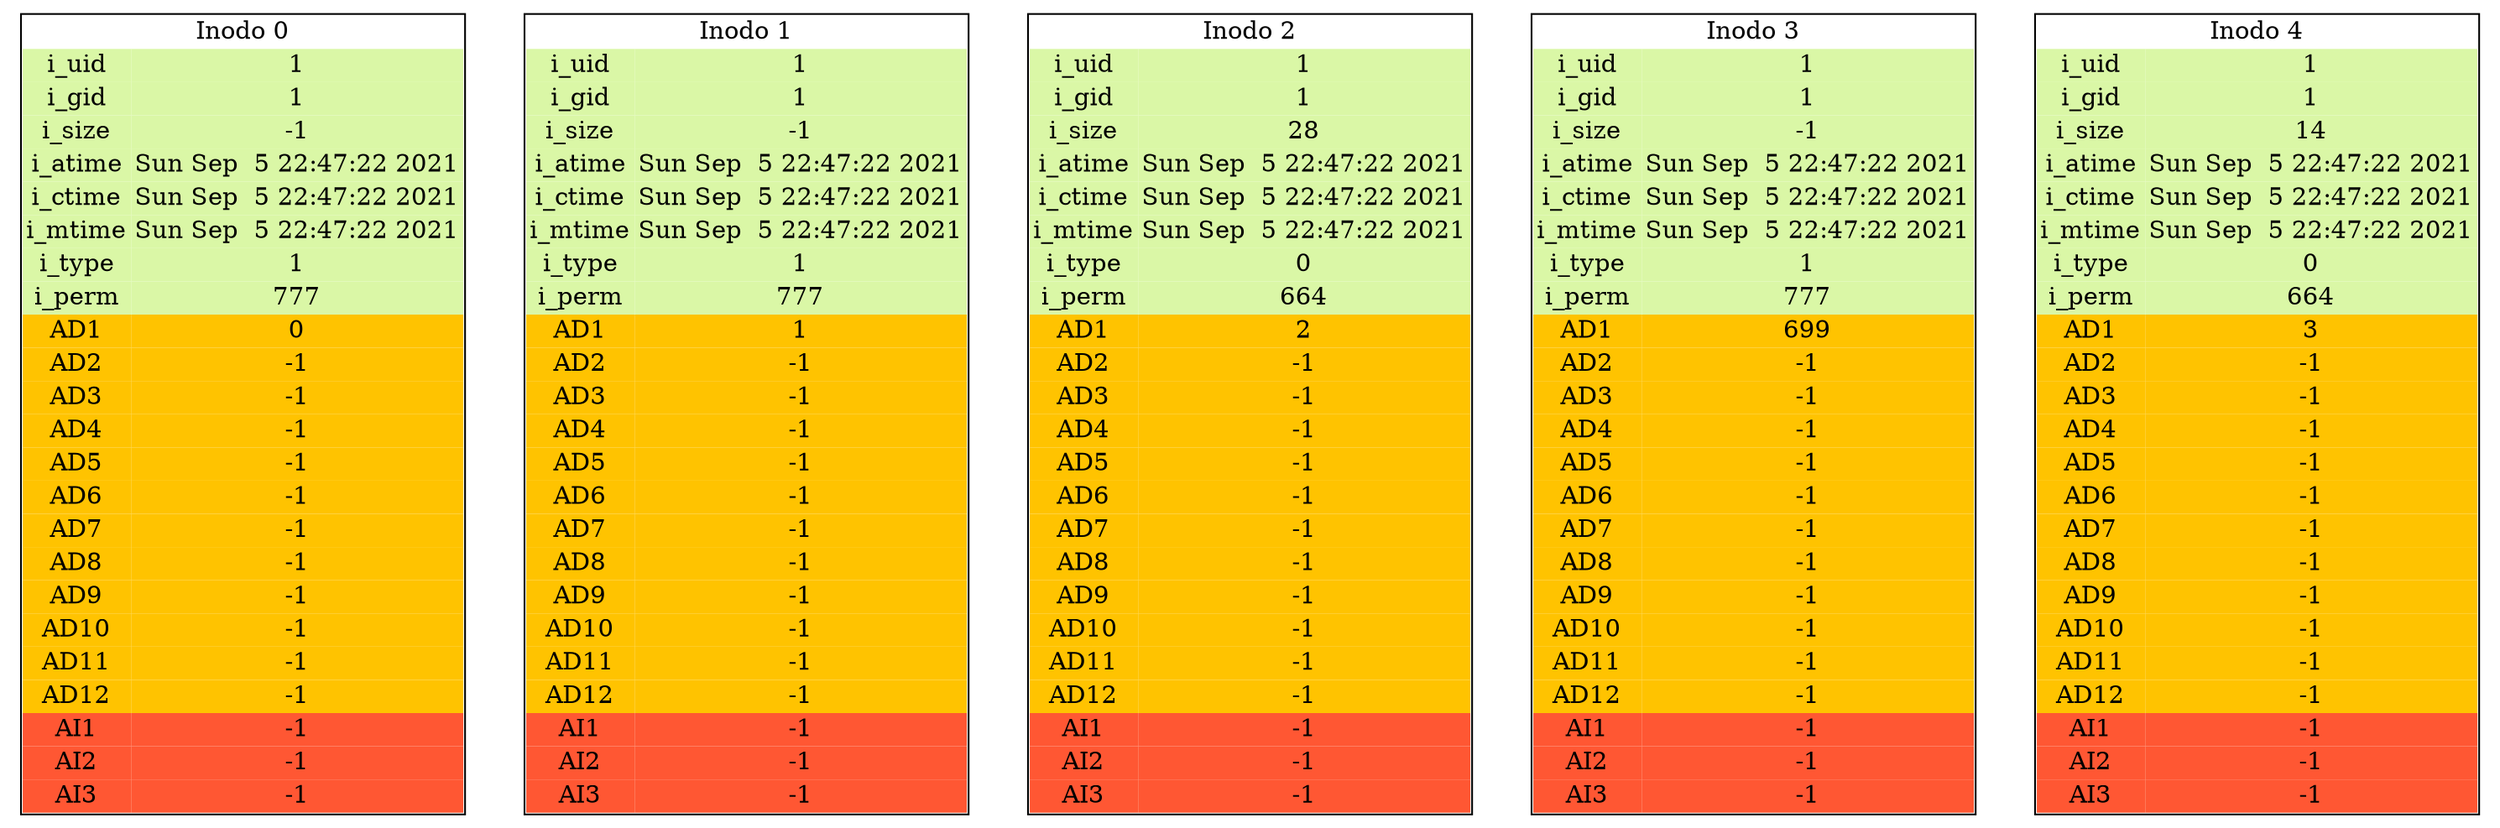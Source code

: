 digraph {
i_0[ shape=plaintext label=< 
<table border="1" cellborder = "0" cellspacing='0'>
<tr><td colspan="3">Inodo 0</td></tr>
<tr><td bgcolor="#DAF7A6">i_uid</td><td bgcolor="#DAF7A6">1</td></tr>
<tr><td bgcolor="#DAF7A6">i_gid</td><td bgcolor="#DAF7A6">1</td></tr>
<tr><td bgcolor="#DAF7A6">i_size</td><td bgcolor="#DAF7A6">-1</td></tr>
<tr><td bgcolor="#DAF7A6">i_atime</td><td bgcolor="#DAF7A6">Sun Sep  5 22:47:22 2021
</td></tr>
<tr><td bgcolor="#DAF7A6">i_ctime</td><td bgcolor="#DAF7A6">Sun Sep  5 22:47:22 2021
</td></tr>
<tr><td bgcolor="#DAF7A6">i_mtime</td><td bgcolor="#DAF7A6">Sun Sep  5 22:47:22 2021
</td></tr>
<tr><td bgcolor="#DAF7A6">i_type</td><td bgcolor="#DAF7A6">1</td></tr>
<tr><td bgcolor="#DAF7A6">i_perm</td><td bgcolor="#DAF7A6">777</td></tr>
<tr><td bgcolor="#FFC300">AD1</td><td  bgcolor="#FFC300">0</td></tr>
<tr><td bgcolor="#FFC300">AD2</td><td  bgcolor="#FFC300">-1</td></tr>
<tr><td bgcolor="#FFC300">AD3</td><td  bgcolor="#FFC300">-1</td></tr>
<tr><td bgcolor="#FFC300">AD4</td><td  bgcolor="#FFC300">-1</td></tr>
<tr><td bgcolor="#FFC300">AD5</td><td  bgcolor="#FFC300">-1</td></tr>
<tr><td bgcolor="#FFC300">AD6</td><td  bgcolor="#FFC300">-1</td></tr>
<tr><td bgcolor="#FFC300">AD7</td><td  bgcolor="#FFC300">-1</td></tr>
<tr><td bgcolor="#FFC300">AD8</td><td  bgcolor="#FFC300">-1</td></tr>
<tr><td bgcolor="#FFC300">AD9</td><td  bgcolor="#FFC300">-1</td></tr>
<tr><td bgcolor="#FFC300">AD10</td><td  bgcolor="#FFC300">-1</td></tr>
<tr><td bgcolor="#FFC300">AD11</td><td  bgcolor="#FFC300">-1</td></tr>
<tr><td bgcolor="#FFC300">AD12</td><td  bgcolor="#FFC300">-1</td></tr>
<tr><td bgcolor="#FF5733">AI1</td><td bgcolor="#FF5733">-1</td></tr>
<tr><td bgcolor="#FF5733">AI2</td><td bgcolor="#FF5733">-1</td></tr>
<tr><td bgcolor="#FF5733">AI3</td><td bgcolor="#FF5733">-1</td></tr>
</table>
>];
i_1[ shape=plaintext label=< 
<table border="1" cellborder = "0" cellspacing='0'>
<tr><td colspan="3">Inodo 1</td></tr>
<tr><td bgcolor="#DAF7A6">i_uid</td><td bgcolor="#DAF7A6">1</td></tr>
<tr><td bgcolor="#DAF7A6">i_gid</td><td bgcolor="#DAF7A6">1</td></tr>
<tr><td bgcolor="#DAF7A6">i_size</td><td bgcolor="#DAF7A6">-1</td></tr>
<tr><td bgcolor="#DAF7A6">i_atime</td><td bgcolor="#DAF7A6">Sun Sep  5 22:47:22 2021
</td></tr>
<tr><td bgcolor="#DAF7A6">i_ctime</td><td bgcolor="#DAF7A6">Sun Sep  5 22:47:22 2021
</td></tr>
<tr><td bgcolor="#DAF7A6">i_mtime</td><td bgcolor="#DAF7A6">Sun Sep  5 22:47:22 2021
</td></tr>
<tr><td bgcolor="#DAF7A6">i_type</td><td bgcolor="#DAF7A6">1</td></tr>
<tr><td bgcolor="#DAF7A6">i_perm</td><td bgcolor="#DAF7A6">777</td></tr>
<tr><td bgcolor="#FFC300">AD1</td><td  bgcolor="#FFC300">1</td></tr>
<tr><td bgcolor="#FFC300">AD2</td><td  bgcolor="#FFC300">-1</td></tr>
<tr><td bgcolor="#FFC300">AD3</td><td  bgcolor="#FFC300">-1</td></tr>
<tr><td bgcolor="#FFC300">AD4</td><td  bgcolor="#FFC300">-1</td></tr>
<tr><td bgcolor="#FFC300">AD5</td><td  bgcolor="#FFC300">-1</td></tr>
<tr><td bgcolor="#FFC300">AD6</td><td  bgcolor="#FFC300">-1</td></tr>
<tr><td bgcolor="#FFC300">AD7</td><td  bgcolor="#FFC300">-1</td></tr>
<tr><td bgcolor="#FFC300">AD8</td><td  bgcolor="#FFC300">-1</td></tr>
<tr><td bgcolor="#FFC300">AD9</td><td  bgcolor="#FFC300">-1</td></tr>
<tr><td bgcolor="#FFC300">AD10</td><td  bgcolor="#FFC300">-1</td></tr>
<tr><td bgcolor="#FFC300">AD11</td><td  bgcolor="#FFC300">-1</td></tr>
<tr><td bgcolor="#FFC300">AD12</td><td  bgcolor="#FFC300">-1</td></tr>
<tr><td bgcolor="#FF5733">AI1</td><td bgcolor="#FF5733">-1</td></tr>
<tr><td bgcolor="#FF5733">AI2</td><td bgcolor="#FF5733">-1</td></tr>
<tr><td bgcolor="#FF5733">AI3</td><td bgcolor="#FF5733">-1</td></tr>
</table>
>];
i_2[ shape=plaintext label=< 
<table border="1" cellborder = "0" cellspacing='0'>
<tr><td colspan="3">Inodo 2</td></tr>
<tr><td bgcolor="#DAF7A6">i_uid</td><td bgcolor="#DAF7A6">1</td></tr>
<tr><td bgcolor="#DAF7A6">i_gid</td><td bgcolor="#DAF7A6">1</td></tr>
<tr><td bgcolor="#DAF7A6">i_size</td><td bgcolor="#DAF7A6">28</td></tr>
<tr><td bgcolor="#DAF7A6">i_atime</td><td bgcolor="#DAF7A6">Sun Sep  5 22:47:22 2021
</td></tr>
<tr><td bgcolor="#DAF7A6">i_ctime</td><td bgcolor="#DAF7A6">Sun Sep  5 22:47:22 2021
</td></tr>
<tr><td bgcolor="#DAF7A6">i_mtime</td><td bgcolor="#DAF7A6">Sun Sep  5 22:47:22 2021
</td></tr>
<tr><td bgcolor="#DAF7A6">i_type</td><td bgcolor="#DAF7A6">0</td></tr>
<tr><td bgcolor="#DAF7A6">i_perm</td><td bgcolor="#DAF7A6">664</td></tr>
<tr><td bgcolor="#FFC300">AD1</td><td  bgcolor="#FFC300">2</td></tr>
<tr><td bgcolor="#FFC300">AD2</td><td  bgcolor="#FFC300">-1</td></tr>
<tr><td bgcolor="#FFC300">AD3</td><td  bgcolor="#FFC300">-1</td></tr>
<tr><td bgcolor="#FFC300">AD4</td><td  bgcolor="#FFC300">-1</td></tr>
<tr><td bgcolor="#FFC300">AD5</td><td  bgcolor="#FFC300">-1</td></tr>
<tr><td bgcolor="#FFC300">AD6</td><td  bgcolor="#FFC300">-1</td></tr>
<tr><td bgcolor="#FFC300">AD7</td><td  bgcolor="#FFC300">-1</td></tr>
<tr><td bgcolor="#FFC300">AD8</td><td  bgcolor="#FFC300">-1</td></tr>
<tr><td bgcolor="#FFC300">AD9</td><td  bgcolor="#FFC300">-1</td></tr>
<tr><td bgcolor="#FFC300">AD10</td><td  bgcolor="#FFC300">-1</td></tr>
<tr><td bgcolor="#FFC300">AD11</td><td  bgcolor="#FFC300">-1</td></tr>
<tr><td bgcolor="#FFC300">AD12</td><td  bgcolor="#FFC300">-1</td></tr>
<tr><td bgcolor="#FF5733">AI1</td><td bgcolor="#FF5733">-1</td></tr>
<tr><td bgcolor="#FF5733">AI2</td><td bgcolor="#FF5733">-1</td></tr>
<tr><td bgcolor="#FF5733">AI3</td><td bgcolor="#FF5733">-1</td></tr>
</table>
>];
i_3[ shape=plaintext label=< 
<table border="1" cellborder = "0" cellspacing='0'>
<tr><td colspan="3">Inodo 3</td></tr>
<tr><td bgcolor="#DAF7A6">i_uid</td><td bgcolor="#DAF7A6">1</td></tr>
<tr><td bgcolor="#DAF7A6">i_gid</td><td bgcolor="#DAF7A6">1</td></tr>
<tr><td bgcolor="#DAF7A6">i_size</td><td bgcolor="#DAF7A6">-1</td></tr>
<tr><td bgcolor="#DAF7A6">i_atime</td><td bgcolor="#DAF7A6">Sun Sep  5 22:47:22 2021
</td></tr>
<tr><td bgcolor="#DAF7A6">i_ctime</td><td bgcolor="#DAF7A6">Sun Sep  5 22:47:22 2021
</td></tr>
<tr><td bgcolor="#DAF7A6">i_mtime</td><td bgcolor="#DAF7A6">Sun Sep  5 22:47:22 2021
</td></tr>
<tr><td bgcolor="#DAF7A6">i_type</td><td bgcolor="#DAF7A6">1</td></tr>
<tr><td bgcolor="#DAF7A6">i_perm</td><td bgcolor="#DAF7A6">777</td></tr>
<tr><td bgcolor="#FFC300">AD1</td><td  bgcolor="#FFC300">699</td></tr>
<tr><td bgcolor="#FFC300">AD2</td><td  bgcolor="#FFC300">-1</td></tr>
<tr><td bgcolor="#FFC300">AD3</td><td  bgcolor="#FFC300">-1</td></tr>
<tr><td bgcolor="#FFC300">AD4</td><td  bgcolor="#FFC300">-1</td></tr>
<tr><td bgcolor="#FFC300">AD5</td><td  bgcolor="#FFC300">-1</td></tr>
<tr><td bgcolor="#FFC300">AD6</td><td  bgcolor="#FFC300">-1</td></tr>
<tr><td bgcolor="#FFC300">AD7</td><td  bgcolor="#FFC300">-1</td></tr>
<tr><td bgcolor="#FFC300">AD8</td><td  bgcolor="#FFC300">-1</td></tr>
<tr><td bgcolor="#FFC300">AD9</td><td  bgcolor="#FFC300">-1</td></tr>
<tr><td bgcolor="#FFC300">AD10</td><td  bgcolor="#FFC300">-1</td></tr>
<tr><td bgcolor="#FFC300">AD11</td><td  bgcolor="#FFC300">-1</td></tr>
<tr><td bgcolor="#FFC300">AD12</td><td  bgcolor="#FFC300">-1</td></tr>
<tr><td bgcolor="#FF5733">AI1</td><td bgcolor="#FF5733">-1</td></tr>
<tr><td bgcolor="#FF5733">AI2</td><td bgcolor="#FF5733">-1</td></tr>
<tr><td bgcolor="#FF5733">AI3</td><td bgcolor="#FF5733">-1</td></tr>
</table>
>];
i_4[ shape=plaintext label=< 
<table border="1" cellborder = "0" cellspacing='0'>
<tr><td colspan="3">Inodo 4</td></tr>
<tr><td bgcolor="#DAF7A6">i_uid</td><td bgcolor="#DAF7A6">1</td></tr>
<tr><td bgcolor="#DAF7A6">i_gid</td><td bgcolor="#DAF7A6">1</td></tr>
<tr><td bgcolor="#DAF7A6">i_size</td><td bgcolor="#DAF7A6">14</td></tr>
<tr><td bgcolor="#DAF7A6">i_atime</td><td bgcolor="#DAF7A6">Sun Sep  5 22:47:22 2021
</td></tr>
<tr><td bgcolor="#DAF7A6">i_ctime</td><td bgcolor="#DAF7A6">Sun Sep  5 22:47:22 2021
</td></tr>
<tr><td bgcolor="#DAF7A6">i_mtime</td><td bgcolor="#DAF7A6">Sun Sep  5 22:47:22 2021
</td></tr>
<tr><td bgcolor="#DAF7A6">i_type</td><td bgcolor="#DAF7A6">0</td></tr>
<tr><td bgcolor="#DAF7A6">i_perm</td><td bgcolor="#DAF7A6">664</td></tr>
<tr><td bgcolor="#FFC300">AD1</td><td  bgcolor="#FFC300">3</td></tr>
<tr><td bgcolor="#FFC300">AD2</td><td  bgcolor="#FFC300">-1</td></tr>
<tr><td bgcolor="#FFC300">AD3</td><td  bgcolor="#FFC300">-1</td></tr>
<tr><td bgcolor="#FFC300">AD4</td><td  bgcolor="#FFC300">-1</td></tr>
<tr><td bgcolor="#FFC300">AD5</td><td  bgcolor="#FFC300">-1</td></tr>
<tr><td bgcolor="#FFC300">AD6</td><td  bgcolor="#FFC300">-1</td></tr>
<tr><td bgcolor="#FFC300">AD7</td><td  bgcolor="#FFC300">-1</td></tr>
<tr><td bgcolor="#FFC300">AD8</td><td  bgcolor="#FFC300">-1</td></tr>
<tr><td bgcolor="#FFC300">AD9</td><td  bgcolor="#FFC300">-1</td></tr>
<tr><td bgcolor="#FFC300">AD10</td><td  bgcolor="#FFC300">-1</td></tr>
<tr><td bgcolor="#FFC300">AD11</td><td  bgcolor="#FFC300">-1</td></tr>
<tr><td bgcolor="#FFC300">AD12</td><td  bgcolor="#FFC300">-1</td></tr>
<tr><td bgcolor="#FF5733">AI1</td><td bgcolor="#FF5733">-1</td></tr>
<tr><td bgcolor="#FF5733">AI2</td><td bgcolor="#FF5733">-1</td></tr>
<tr><td bgcolor="#FF5733">AI3</td><td bgcolor="#FF5733">-1</td></tr>
</table>
>];
}
